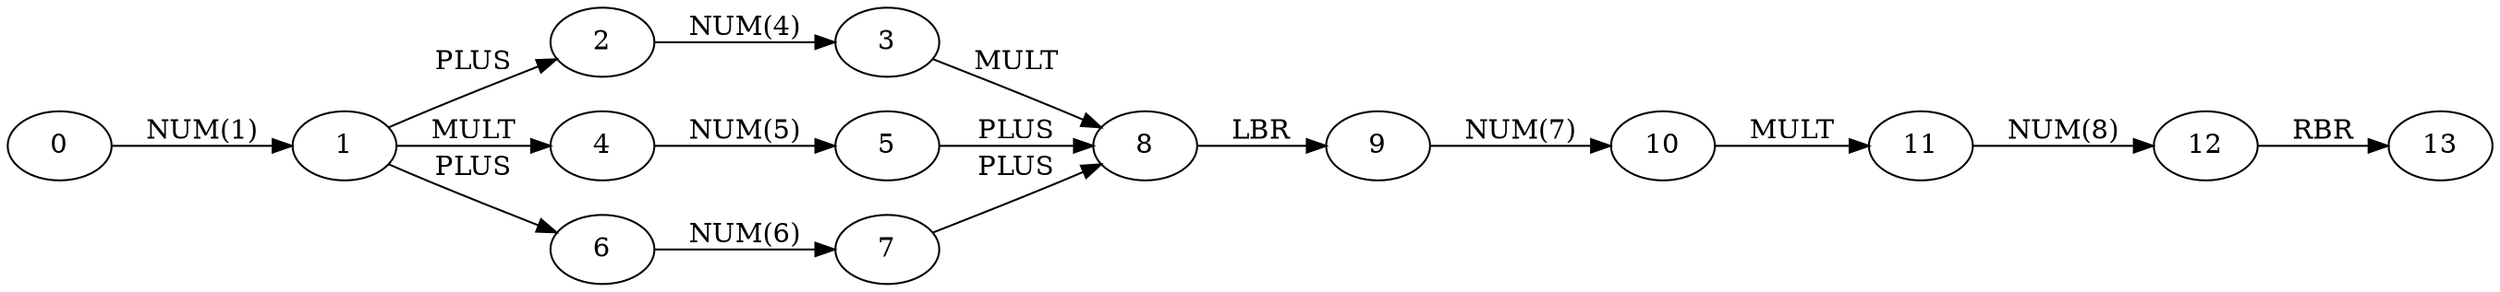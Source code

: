 digraph G
{
rankdir = LR
0 -> 1 [label = "NUM(1)"]
1 -> 2 [label = "PLUS"]
2 -> 3 [label = "NUM(4)"]
3 -> 8 [label = "MULT"]
1 -> 4 [label = "MULT"]
4 -> 5 [label = "NUM(5)"]
5 -> 8 [label = "PLUS"]
1 -> 6 [label = "PLUS"]
6 -> 7 [label = "NUM(6)"]
7 -> 8 [label = "PLUS"]
8 -> 9 [label = "LBR"]
9 -> 10 [label = "NUM(7)"]
10 -> 11 [label = "MULT"]
11 -> 12 [label = "NUM(8)"]
12 -> 13 [label = "RBR"]
}